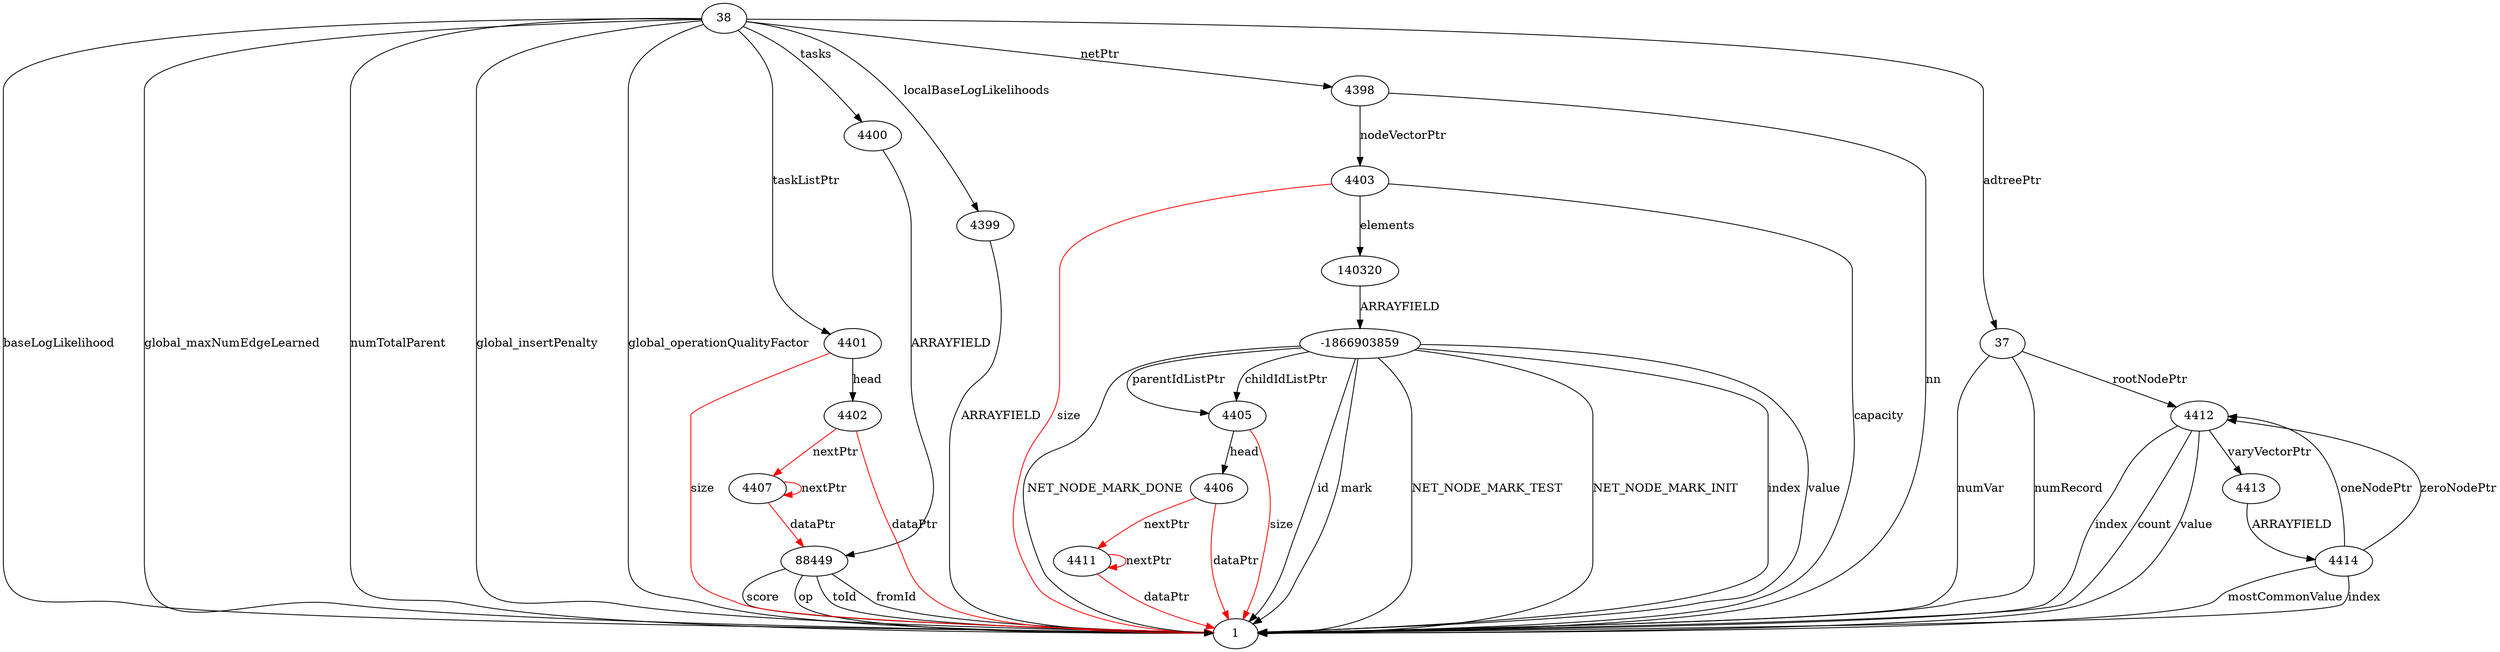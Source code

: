 digraph G {
  "38";
  "4400";
  "88449";
  "1";
  "4399";
  "4401";
  "4402";
  "4407";
  "4398";
  "4403";
  "140320";
  "-1866903859";
  "4405";
  "4406";
  "4411";
  "37";
  "4412";
  "4413";
  "4414";
  "38" -> "4400" [label = "tasks"];
  "4400" -> "88449" [label = "ARRAYFIELD"];
  "88449" -> "1" [label = "score"];
  "88449" -> "1" [label = "op"];
  "88449" -> "1" [label = "toId"];
  "88449" -> "1" [label = "fromId"];
  "38" -> "4399" [label = "localBaseLogLikelihoods"];
  "4399" -> "1" [label = "ARRAYFIELD"];
  "38" -> "1" [label = "baseLogLikelihood"];
  "38" -> "1" [label = "global_maxNumEdgeLearned"];
  "38" -> "1" [label = "numTotalParent"];
  "38" -> "1" [label = "global_insertPenalty"];
  "38" -> "4401" [label = "taskListPtr"];
  "4401" -> "1" [label = "size", color=red];
  "4401" -> "4402" [label = "head"];
  "4402" -> "4407" [label = "nextPtr", color=red];
  "4407" -> "4407" [label = "nextPtr", color=red];
  "4407" -> "88449" [label = "dataPtr", color=red];
  "4402" -> "1" [label = "dataPtr", color=red];
  "38" -> "4398" [label = "netPtr"];
  "4398" -> "4403" [label = "nodeVectorPtr"];
  "4403" -> "140320" [label = "elements"];
  "140320" -> "-1866903859" [label = "ARRAYFIELD"];
  "-1866903859" -> "1" [label = "id"];
  "-1866903859" -> "4405" [label = "parentIdListPtr"];
  "4405" -> "4406" [label = "head"];
  "4406" -> "4411" [label = "nextPtr", color=red];
  "4411" -> "4411" [label = "nextPtr", color=red];
  "4411" -> "1" [label = "dataPtr", color=red];
  "4406" -> "1" [label = "dataPtr", color=red];
  "4405" -> "1" [label = "size", color=red];
  "-1866903859" -> "1" [label = "mark"];
  "-1866903859" -> "4405" [label = "childIdListPtr"];
  "-1866903859" -> "1" [label = "NET_NODE_MARK_TEST"];
  "-1866903859" -> "1" [label = "NET_NODE_MARK_INIT"];
  "-1866903859" -> "1" [label = "index"];
  "-1866903859" -> "1" [label = "value"];
  "-1866903859" -> "1" [label = "NET_NODE_MARK_DONE"];
  "4403" -> "1" [label = "capacity"];
  "4403" -> "1" [label = "size", color=red];
  "4398" -> "1" [label = "nn"];
  "38" -> "37" [label = "adtreePtr"];
  "37" -> "4412" [label = "rootNodePtr"];
  "4412" -> "1" [label = "index"];
  "4412" -> "4413" [label = "varyVectorPtr"];
  "4413" -> "4414" [label = "ARRAYFIELD"];
  "4414" -> "4412" [label = "oneNodePtr"];
  "4414" -> "4412" [label = "zeroNodePtr"];
  "4414" -> "1" [label = "mostCommonValue"];
  "4414" -> "1" [label = "index"];
  "4412" -> "1" [label = "count"];
  "4412" -> "1" [label = "value"];
  "37" -> "1" [label = "numVar"];
  "37" -> "1" [label = "numRecord"];
  "38" -> "1" [label = "global_operationQualityFactor"];
}

